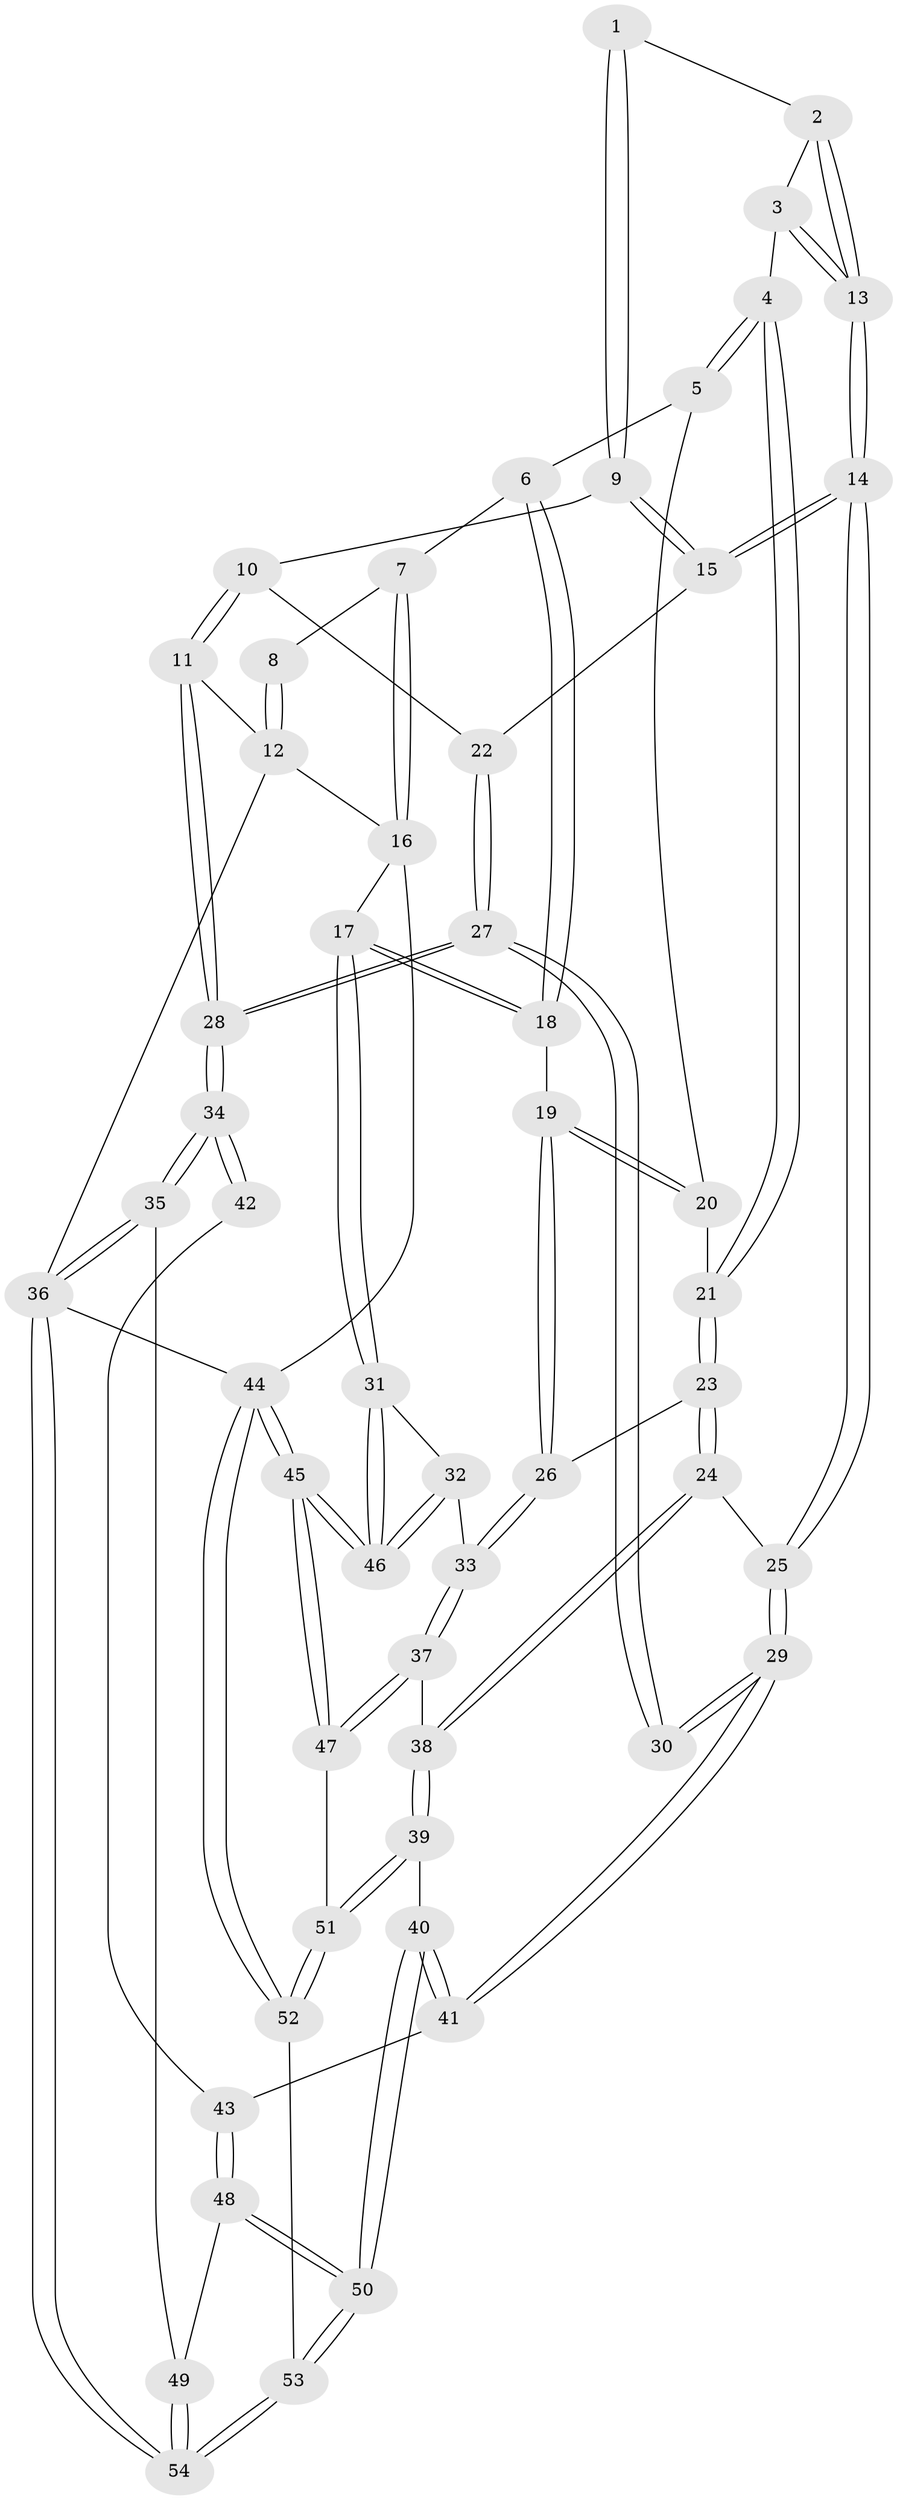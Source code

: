 // Generated by graph-tools (version 1.1) at 2025/38/03/09/25 02:38:26]
// undirected, 54 vertices, 132 edges
graph export_dot {
graph [start="1"]
  node [color=gray90,style=filled];
  1 [pos="+0.3448945320438618+0"];
  2 [pos="+0.37468283333458974+0"];
  3 [pos="+0.5694826931694998+0.1216701377625226"];
  4 [pos="+0.5842049624471983+0.10892754245848667"];
  5 [pos="+0.6578104906246274+0.022277774279676626"];
  6 [pos="+0.7325383718008918+0"];
  7 [pos="+0.7464257912417946+0"];
  8 [pos="+0.30684703729706425+0"];
  9 [pos="+0.3225749482767397+0.06615806792058583"];
  10 [pos="+0.02082389908196601+0.01839154011239734"];
  11 [pos="+0+0"];
  12 [pos="+0+0"];
  13 [pos="+0.48701296953951484+0.23205672593279966"];
  14 [pos="+0.4383233883051379+0.3082567692318065"];
  15 [pos="+0.3230601338939376+0.2137842697712247"];
  16 [pos="+1+0"];
  17 [pos="+1+0.2597343491111012"];
  18 [pos="+0.900661567690123+0.2649245660660057"];
  19 [pos="+0.8568698343406869+0.2767424173866577"];
  20 [pos="+0.7390384969189009+0.14315034009745478"];
  21 [pos="+0.7076427784738543+0.24526753914387125"];
  22 [pos="+0.26330399213523836+0.20173837427001398"];
  23 [pos="+0.7474777339211456+0.32527973655496084"];
  24 [pos="+0.4956745081758992+0.35261281400364214"];
  25 [pos="+0.4408941677762901+0.32465519496932893"];
  26 [pos="+0.7872598691662532+0.332027079184704"];
  27 [pos="+0.0013970099412333058+0.37781826270359103"];
  28 [pos="+0+0.4026468220745701"];
  29 [pos="+0.41711427474211027+0.355479406546554"];
  30 [pos="+0.30496786642527945+0.39766985833351765"];
  31 [pos="+1+0.433142127435036"];
  32 [pos="+0.8312128945346697+0.5900734298598997"];
  33 [pos="+0.7938317630402524+0.5953913036110471"];
  34 [pos="+0+0.5119728137120059"];
  35 [pos="+0+0.6314333559450416"];
  36 [pos="+0+1"];
  37 [pos="+0.7682886823560369+0.6147571929780385"];
  38 [pos="+0.7066364216492382+0.6301098172293288"];
  39 [pos="+0.6924675831532877+0.6453789130846154"];
  40 [pos="+0.5754584345547316+0.6974585514796287"];
  41 [pos="+0.3900275762709323+0.5676805922589978"];
  42 [pos="+0.2149541124548924+0.5177167155733251"];
  43 [pos="+0.28380039830536224+0.6708531087300815"];
  44 [pos="+1+1"];
  45 [pos="+1+1"];
  46 [pos="+1+1"];
  47 [pos="+0.9013234365230371+0.850016047178601"];
  48 [pos="+0.24917806517516314+0.745176473167005"];
  49 [pos="+0.2039781489112399+0.7555886888049979"];
  50 [pos="+0.4471242503823333+0.8714701079052608"];
  51 [pos="+0.7189786500088543+0.8897308304362024"];
  52 [pos="+0.6172461728749391+1"];
  53 [pos="+0.499441292307629+1"];
  54 [pos="+0.07074330624561939+1"];
  1 -- 2;
  1 -- 9;
  1 -- 9;
  2 -- 3;
  2 -- 13;
  2 -- 13;
  3 -- 4;
  3 -- 13;
  3 -- 13;
  4 -- 5;
  4 -- 5;
  4 -- 21;
  4 -- 21;
  5 -- 6;
  5 -- 20;
  6 -- 7;
  6 -- 18;
  6 -- 18;
  7 -- 8;
  7 -- 16;
  7 -- 16;
  8 -- 12;
  8 -- 12;
  9 -- 10;
  9 -- 15;
  9 -- 15;
  10 -- 11;
  10 -- 11;
  10 -- 22;
  11 -- 12;
  11 -- 28;
  11 -- 28;
  12 -- 16;
  12 -- 36;
  13 -- 14;
  13 -- 14;
  14 -- 15;
  14 -- 15;
  14 -- 25;
  14 -- 25;
  15 -- 22;
  16 -- 17;
  16 -- 44;
  17 -- 18;
  17 -- 18;
  17 -- 31;
  17 -- 31;
  18 -- 19;
  19 -- 20;
  19 -- 20;
  19 -- 26;
  19 -- 26;
  20 -- 21;
  21 -- 23;
  21 -- 23;
  22 -- 27;
  22 -- 27;
  23 -- 24;
  23 -- 24;
  23 -- 26;
  24 -- 25;
  24 -- 38;
  24 -- 38;
  25 -- 29;
  25 -- 29;
  26 -- 33;
  26 -- 33;
  27 -- 28;
  27 -- 28;
  27 -- 30;
  27 -- 30;
  28 -- 34;
  28 -- 34;
  29 -- 30;
  29 -- 30;
  29 -- 41;
  29 -- 41;
  31 -- 32;
  31 -- 46;
  31 -- 46;
  32 -- 33;
  32 -- 46;
  32 -- 46;
  33 -- 37;
  33 -- 37;
  34 -- 35;
  34 -- 35;
  34 -- 42;
  34 -- 42;
  35 -- 36;
  35 -- 36;
  35 -- 49;
  36 -- 54;
  36 -- 54;
  36 -- 44;
  37 -- 38;
  37 -- 47;
  37 -- 47;
  38 -- 39;
  38 -- 39;
  39 -- 40;
  39 -- 51;
  39 -- 51;
  40 -- 41;
  40 -- 41;
  40 -- 50;
  40 -- 50;
  41 -- 43;
  42 -- 43;
  43 -- 48;
  43 -- 48;
  44 -- 45;
  44 -- 45;
  44 -- 52;
  44 -- 52;
  45 -- 46;
  45 -- 46;
  45 -- 47;
  45 -- 47;
  47 -- 51;
  48 -- 49;
  48 -- 50;
  48 -- 50;
  49 -- 54;
  49 -- 54;
  50 -- 53;
  50 -- 53;
  51 -- 52;
  51 -- 52;
  52 -- 53;
  53 -- 54;
  53 -- 54;
}
